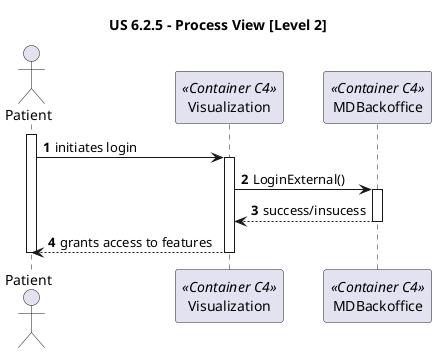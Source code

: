 @startuml

title "US 6.2.5 - Process View [Level 2]"

autonumber

actor Patient as ADM
participant "Visualization" as VIS <<Container C4>>
participant "MDBackoffice" as SYS <<Container C4>>

activate ADM
ADM -> VIS : initiates login
activate VIS

VIS -> SYS : LoginExternal()
activate SYS

SYS --> VIS: success/insucess
deactivate SYS

VIS --> ADM : grants access to features
deactivate VIS
deactivate ADM

@enduml